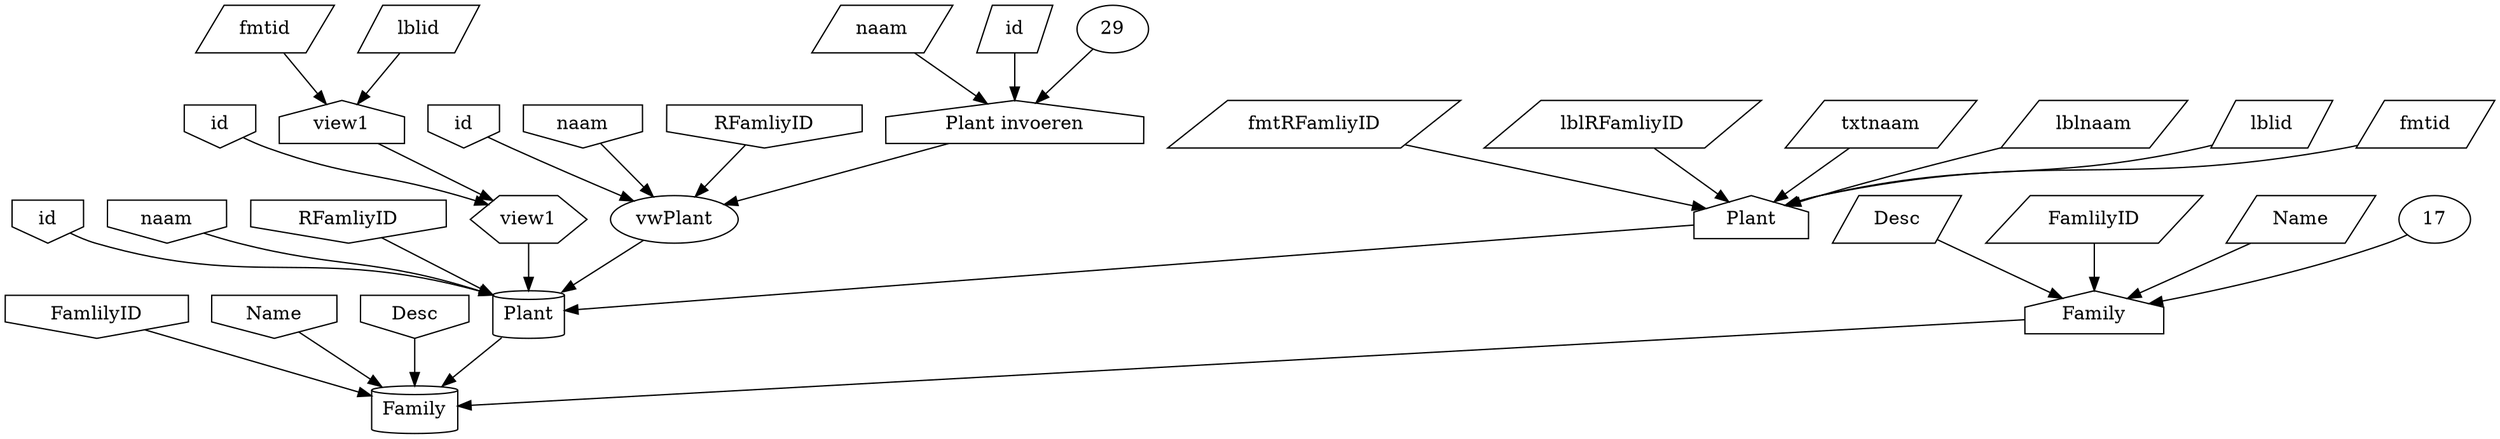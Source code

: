 digraph {
	2 [label=Family shape=cylinder]
	3 [label=FamlilyID shape=invhouse]
	4 [label=Name shape=invhouse]
	5 [label=Desc shape=invhouse]
	6 [label=Plant shape=cylinder]
	7 [label=id shape=invhouse]
	8 [label=naam shape=invhouse]
	9 [label=RFamliyID shape=invhouse]
	10 [label=view1 shape=hexagon]
	11 [label=id shape=invhouse]
	12 [label=vwPlant shape=ellipse]
	13 [label=id shape=invhouse]
	14 [label=naam shape=invhouse]
	15 [label=RFamliyID shape=invhouse]
	16 [label=Family shape=house]
	18 [label=Desc shape=parallelogram]
	19 [label=FamlilyID shape=parallelogram]
	20 [label=Name shape=parallelogram]
	21 [label=Plant shape=house]
	22 [label=fmtRFamliyID shape=parallelogram]
	23 [label=lblRFamliyID shape=parallelogram]
	24 [label=txtnaam shape=parallelogram]
	25 [label=lblnaam shape=parallelogram]
	26 [label=lblid shape=parallelogram]
	27 [label=fmtid shape=parallelogram]
	28 [label="Plant invoeren" shape=house]
	30 [label=naam shape=parallelogram]
	31 [label=id shape=parallelogram]
	32 [label=view1 shape=house]
	33 [label=fmtid shape=parallelogram]
	34 [label=lblid shape=parallelogram]
	6 -> 2
	10 -> 6
	12 -> 6
	16 -> 2
	21 -> 6
	28 -> 12
	32 -> 10
	3 -> 2
	4 -> 2
	5 -> 2
	7 -> 6
	8 -> 6
	9 -> 6
	11 -> 10
	13 -> 12
	14 -> 12
	15 -> 12
	17 -> 16
	18 -> 16
	19 -> 16
	20 -> 16
	22 -> 21
	23 -> 21
	24 -> 21
	25 -> 21
	26 -> 21
	27 -> 21
	29 -> 28
	30 -> 28
	31 -> 28
	33 -> 32
	34 -> 32
}
